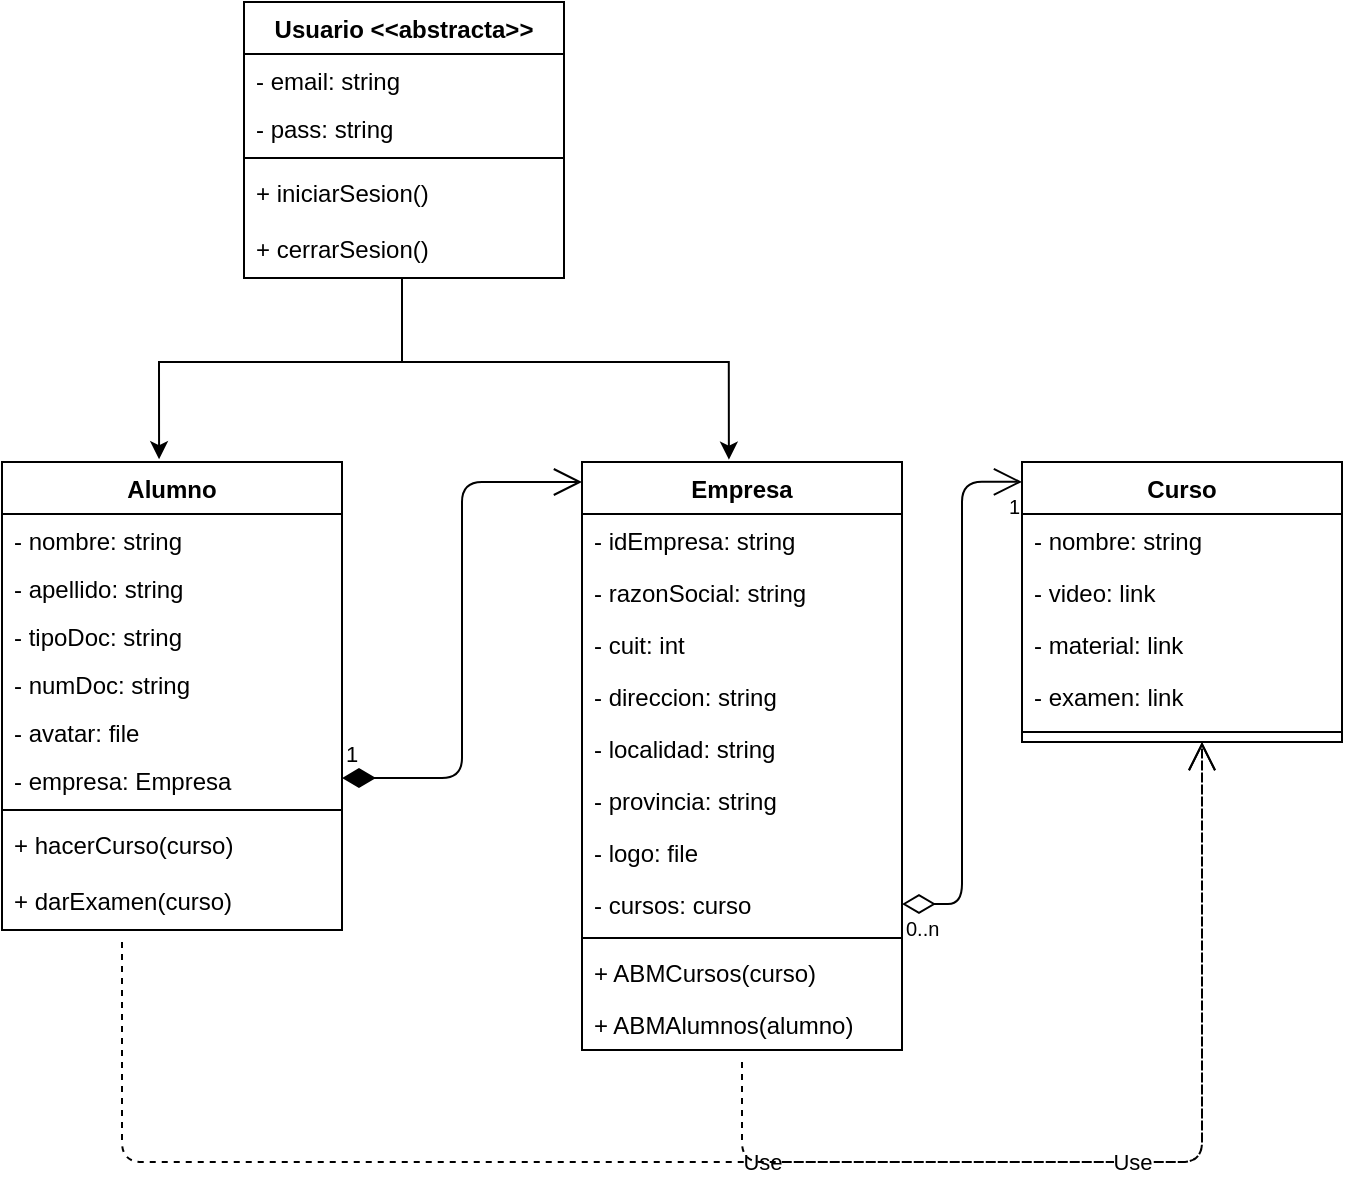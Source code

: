<mxfile version="12.2.7" type="github" pages="1">
  <diagram id="ks2A7EucgP2BNm0lF7E0" name="Page-1">
    <mxGraphModel dx="1422" dy="794" grid="1" gridSize="10" guides="1" tooltips="1" connect="1" arrows="1" fold="1" page="1" pageScale="1" pageWidth="827" pageHeight="1169" math="0" shadow="0">
      <root>
        <mxCell id="0"/>
        <mxCell id="1" parent="0"/>
        <mxCell id="uocUyu8FgRilAEcmeCP6-1" value="Usuario &lt;&lt;abstracta&gt;&gt;" style="swimlane;fontStyle=1;align=center;verticalAlign=top;childLayout=stackLayout;horizontal=1;startSize=26;horizontalStack=0;resizeParent=1;resizeParentMax=0;resizeLast=0;collapsible=1;marginBottom=0;" parent="1" vertex="1">
          <mxGeometry x="201" y="40" width="160" height="138" as="geometry"/>
        </mxCell>
        <mxCell id="uocUyu8FgRilAEcmeCP6-2" value="- email: string" style="text;strokeColor=none;fillColor=none;align=left;verticalAlign=top;spacingLeft=4;spacingRight=4;overflow=hidden;rotatable=0;points=[[0,0.5],[1,0.5]];portConstraint=eastwest;" parent="uocUyu8FgRilAEcmeCP6-1" vertex="1">
          <mxGeometry y="26" width="160" height="24" as="geometry"/>
        </mxCell>
        <mxCell id="uocUyu8FgRilAEcmeCP6-24" value="- pass: string" style="text;strokeColor=none;fillColor=none;align=left;verticalAlign=top;spacingLeft=4;spacingRight=4;overflow=hidden;rotatable=0;points=[[0,0.5],[1,0.5]];portConstraint=eastwest;" parent="uocUyu8FgRilAEcmeCP6-1" vertex="1">
          <mxGeometry y="50" width="160" height="24" as="geometry"/>
        </mxCell>
        <mxCell id="uocUyu8FgRilAEcmeCP6-3" value="" style="line;strokeWidth=1;fillColor=none;align=left;verticalAlign=middle;spacingTop=-1;spacingLeft=3;spacingRight=3;rotatable=0;labelPosition=right;points=[];portConstraint=eastwest;" parent="uocUyu8FgRilAEcmeCP6-1" vertex="1">
          <mxGeometry y="74" width="160" height="8" as="geometry"/>
        </mxCell>
        <mxCell id="uocUyu8FgRilAEcmeCP6-4" value="+ iniciarSesion()" style="text;strokeColor=none;fillColor=none;align=left;verticalAlign=top;spacingLeft=4;spacingRight=4;overflow=hidden;rotatable=0;points=[[0,0.5],[1,0.5]];portConstraint=eastwest;" parent="uocUyu8FgRilAEcmeCP6-1" vertex="1">
          <mxGeometry y="82" width="160" height="28" as="geometry"/>
        </mxCell>
        <mxCell id="uocUyu8FgRilAEcmeCP6-120" value="+ cerrarSesion()" style="text;strokeColor=none;fillColor=none;align=left;verticalAlign=top;spacingLeft=4;spacingRight=4;overflow=hidden;rotatable=0;points=[[0,0.5],[1,0.5]];portConstraint=eastwest;" parent="uocUyu8FgRilAEcmeCP6-1" vertex="1">
          <mxGeometry y="110" width="160" height="28" as="geometry"/>
        </mxCell>
        <mxCell id="uocUyu8FgRilAEcmeCP6-27" value="Alumno" style="swimlane;fontStyle=1;align=center;verticalAlign=top;childLayout=stackLayout;horizontal=1;startSize=26;horizontalStack=0;resizeParent=1;resizeParentMax=0;resizeLast=0;collapsible=1;marginBottom=0;" parent="1" vertex="1">
          <mxGeometry x="80" y="270" width="170" height="234" as="geometry"/>
        </mxCell>
        <mxCell id="uocUyu8FgRilAEcmeCP6-28" value="- nombre: string" style="text;strokeColor=none;fillColor=none;align=left;verticalAlign=top;spacingLeft=4;spacingRight=4;overflow=hidden;rotatable=0;points=[[0,0.5],[1,0.5]];portConstraint=eastwest;" parent="uocUyu8FgRilAEcmeCP6-27" vertex="1">
          <mxGeometry y="26" width="170" height="24" as="geometry"/>
        </mxCell>
        <mxCell id="uocUyu8FgRilAEcmeCP6-29" value="- apellido: string" style="text;strokeColor=none;fillColor=none;align=left;verticalAlign=top;spacingLeft=4;spacingRight=4;overflow=hidden;rotatable=0;points=[[0,0.5],[1,0.5]];portConstraint=eastwest;" parent="uocUyu8FgRilAEcmeCP6-27" vertex="1">
          <mxGeometry y="50" width="170" height="24" as="geometry"/>
        </mxCell>
        <mxCell id="uocUyu8FgRilAEcmeCP6-33" value="- tipoDoc: string" style="text;strokeColor=none;fillColor=none;align=left;verticalAlign=top;spacingLeft=4;spacingRight=4;overflow=hidden;rotatable=0;points=[[0,0.5],[1,0.5]];portConstraint=eastwest;" parent="uocUyu8FgRilAEcmeCP6-27" vertex="1">
          <mxGeometry y="74" width="170" height="24" as="geometry"/>
        </mxCell>
        <mxCell id="uocUyu8FgRilAEcmeCP6-35" value="- numDoc: string" style="text;strokeColor=none;fillColor=none;align=left;verticalAlign=top;spacingLeft=4;spacingRight=4;overflow=hidden;rotatable=0;points=[[0,0.5],[1,0.5]];portConstraint=eastwest;" parent="uocUyu8FgRilAEcmeCP6-27" vertex="1">
          <mxGeometry y="98" width="170" height="24" as="geometry"/>
        </mxCell>
        <mxCell id="uocUyu8FgRilAEcmeCP6-36" value="- avatar: file" style="text;strokeColor=none;fillColor=none;align=left;verticalAlign=top;spacingLeft=4;spacingRight=4;overflow=hidden;rotatable=0;points=[[0,0.5],[1,0.5]];portConstraint=eastwest;" parent="uocUyu8FgRilAEcmeCP6-27" vertex="1">
          <mxGeometry y="122" width="170" height="24" as="geometry"/>
        </mxCell>
        <mxCell id="uocUyu8FgRilAEcmeCP6-83" value="- empresa: Empresa" style="text;strokeColor=none;fillColor=none;align=left;verticalAlign=top;spacingLeft=4;spacingRight=4;overflow=hidden;rotatable=0;points=[[0,0.5],[1,0.5]];portConstraint=eastwest;" parent="uocUyu8FgRilAEcmeCP6-27" vertex="1">
          <mxGeometry y="146" width="170" height="24" as="geometry"/>
        </mxCell>
        <mxCell id="uocUyu8FgRilAEcmeCP6-30" value="" style="line;strokeWidth=1;fillColor=none;align=left;verticalAlign=middle;spacingTop=-1;spacingLeft=3;spacingRight=3;rotatable=0;labelPosition=right;points=[];portConstraint=eastwest;" parent="uocUyu8FgRilAEcmeCP6-27" vertex="1">
          <mxGeometry y="170" width="170" height="8" as="geometry"/>
        </mxCell>
        <mxCell id="uocUyu8FgRilAEcmeCP6-31" value="+ hacerCurso(curso)" style="text;strokeColor=none;fillColor=none;align=left;verticalAlign=top;spacingLeft=4;spacingRight=4;overflow=hidden;rotatable=0;points=[[0,0.5],[1,0.5]];portConstraint=eastwest;" parent="uocUyu8FgRilAEcmeCP6-27" vertex="1">
          <mxGeometry y="178" width="170" height="28" as="geometry"/>
        </mxCell>
        <mxCell id="uocUyu8FgRilAEcmeCP6-32" value="+ darExamen(curso)" style="text;strokeColor=none;fillColor=none;align=left;verticalAlign=top;spacingLeft=4;spacingRight=4;overflow=hidden;rotatable=0;points=[[0,0.5],[1,0.5]];portConstraint=eastwest;" parent="uocUyu8FgRilAEcmeCP6-27" vertex="1">
          <mxGeometry y="206" width="170" height="28" as="geometry"/>
        </mxCell>
        <mxCell id="uocUyu8FgRilAEcmeCP6-49" value="Empresa" style="swimlane;fontStyle=1;align=center;verticalAlign=top;childLayout=stackLayout;horizontal=1;startSize=26;horizontalStack=0;resizeParent=1;resizeParentMax=0;resizeLast=0;collapsible=1;marginBottom=0;" parent="1" vertex="1">
          <mxGeometry x="370" y="270" width="160" height="294" as="geometry"/>
        </mxCell>
        <mxCell id="uocUyu8FgRilAEcmeCP6-114" value="- idEmpresa: string" style="text;strokeColor=none;fillColor=none;align=left;verticalAlign=top;spacingLeft=4;spacingRight=4;overflow=hidden;rotatable=0;points=[[0,0.5],[1,0.5]];portConstraint=eastwest;" parent="uocUyu8FgRilAEcmeCP6-49" vertex="1">
          <mxGeometry y="26" width="160" height="26" as="geometry"/>
        </mxCell>
        <mxCell id="uocUyu8FgRilAEcmeCP6-50" value="- razonSocial: string" style="text;strokeColor=none;fillColor=none;align=left;verticalAlign=top;spacingLeft=4;spacingRight=4;overflow=hidden;rotatable=0;points=[[0,0.5],[1,0.5]];portConstraint=eastwest;" parent="uocUyu8FgRilAEcmeCP6-49" vertex="1">
          <mxGeometry y="52" width="160" height="26" as="geometry"/>
        </mxCell>
        <mxCell id="uocUyu8FgRilAEcmeCP6-53" value="- cuit: int" style="text;strokeColor=none;fillColor=none;align=left;verticalAlign=top;spacingLeft=4;spacingRight=4;overflow=hidden;rotatable=0;points=[[0,0.5],[1,0.5]];portConstraint=eastwest;" parent="uocUyu8FgRilAEcmeCP6-49" vertex="1">
          <mxGeometry y="78" width="160" height="26" as="geometry"/>
        </mxCell>
        <mxCell id="uocUyu8FgRilAEcmeCP6-54" value="- direccion: string" style="text;strokeColor=none;fillColor=none;align=left;verticalAlign=top;spacingLeft=4;spacingRight=4;overflow=hidden;rotatable=0;points=[[0,0.5],[1,0.5]];portConstraint=eastwest;" parent="uocUyu8FgRilAEcmeCP6-49" vertex="1">
          <mxGeometry y="104" width="160" height="26" as="geometry"/>
        </mxCell>
        <mxCell id="uocUyu8FgRilAEcmeCP6-55" value="- localidad: string" style="text;strokeColor=none;fillColor=none;align=left;verticalAlign=top;spacingLeft=4;spacingRight=4;overflow=hidden;rotatable=0;points=[[0,0.5],[1,0.5]];portConstraint=eastwest;" parent="uocUyu8FgRilAEcmeCP6-49" vertex="1">
          <mxGeometry y="130" width="160" height="26" as="geometry"/>
        </mxCell>
        <mxCell id="uocUyu8FgRilAEcmeCP6-56" value="- provincia: string" style="text;strokeColor=none;fillColor=none;align=left;verticalAlign=top;spacingLeft=4;spacingRight=4;overflow=hidden;rotatable=0;points=[[0,0.5],[1,0.5]];portConstraint=eastwest;" parent="uocUyu8FgRilAEcmeCP6-49" vertex="1">
          <mxGeometry y="156" width="160" height="26" as="geometry"/>
        </mxCell>
        <mxCell id="uocUyu8FgRilAEcmeCP6-61" value="- logo: file" style="text;strokeColor=none;fillColor=none;align=left;verticalAlign=top;spacingLeft=4;spacingRight=4;overflow=hidden;rotatable=0;points=[[0,0.5],[1,0.5]];portConstraint=eastwest;" parent="uocUyu8FgRilAEcmeCP6-49" vertex="1">
          <mxGeometry y="182" width="160" height="26" as="geometry"/>
        </mxCell>
        <mxCell id="uocUyu8FgRilAEcmeCP6-121" value="- cursos: curso" style="text;strokeColor=none;fillColor=none;align=left;verticalAlign=top;spacingLeft=4;spacingRight=4;overflow=hidden;rotatable=0;points=[[0,0.5],[1,0.5]];portConstraint=eastwest;" parent="uocUyu8FgRilAEcmeCP6-49" vertex="1">
          <mxGeometry y="208" width="160" height="26" as="geometry"/>
        </mxCell>
        <mxCell id="uocUyu8FgRilAEcmeCP6-51" value="" style="line;strokeWidth=1;fillColor=none;align=left;verticalAlign=middle;spacingTop=-1;spacingLeft=3;spacingRight=3;rotatable=0;labelPosition=right;points=[];portConstraint=eastwest;" parent="uocUyu8FgRilAEcmeCP6-49" vertex="1">
          <mxGeometry y="234" width="160" height="8" as="geometry"/>
        </mxCell>
        <mxCell id="uocUyu8FgRilAEcmeCP6-52" value="+ ABMCursos(curso)" style="text;strokeColor=none;fillColor=none;align=left;verticalAlign=top;spacingLeft=4;spacingRight=4;overflow=hidden;rotatable=0;points=[[0,0.5],[1,0.5]];portConstraint=eastwest;" parent="uocUyu8FgRilAEcmeCP6-49" vertex="1">
          <mxGeometry y="242" width="160" height="26" as="geometry"/>
        </mxCell>
        <mxCell id="uocUyu8FgRilAEcmeCP6-129" value="+ ABMAlumnos(alumno)" style="text;strokeColor=none;fillColor=none;align=left;verticalAlign=top;spacingLeft=4;spacingRight=4;overflow=hidden;rotatable=0;points=[[0,0.5],[1,0.5]];portConstraint=eastwest;" parent="uocUyu8FgRilAEcmeCP6-49" vertex="1">
          <mxGeometry y="268" width="160" height="26" as="geometry"/>
        </mxCell>
        <mxCell id="uocUyu8FgRilAEcmeCP6-91" value="1" style="endArrow=open;html=1;endSize=12;startArrow=diamondThin;startSize=14;startFill=1;edgeStyle=orthogonalEdgeStyle;align=left;verticalAlign=bottom;" parent="1" source="uocUyu8FgRilAEcmeCP6-83" target="uocUyu8FgRilAEcmeCP6-49" edge="1">
          <mxGeometry x="-1" y="3" relative="1" as="geometry">
            <mxPoint x="230" y="600" as="sourcePoint"/>
            <mxPoint x="320" y="490" as="targetPoint"/>
            <Array as="points">
              <mxPoint x="310" y="428"/>
              <mxPoint x="310" y="280"/>
            </Array>
          </mxGeometry>
        </mxCell>
        <mxCell id="uocUyu8FgRilAEcmeCP6-104" value="" style="edgeStyle=orthogonalEdgeStyle;rounded=0;orthogonalLoop=1;jettySize=auto;html=1;entryX=0.459;entryY=-0.004;entryDx=0;entryDy=0;entryPerimeter=0;" parent="1" source="uocUyu8FgRilAEcmeCP6-1" target="uocUyu8FgRilAEcmeCP6-49" edge="1">
          <mxGeometry relative="1" as="geometry">
            <mxPoint x="320" y="258" as="targetPoint"/>
            <Array as="points">
              <mxPoint x="280" y="220"/>
              <mxPoint x="444" y="220"/>
            </Array>
          </mxGeometry>
        </mxCell>
        <mxCell id="uocUyu8FgRilAEcmeCP6-105" value="Curso" style="swimlane;fontStyle=1;align=center;verticalAlign=top;childLayout=stackLayout;horizontal=1;startSize=26;horizontalStack=0;resizeParent=1;resizeParentMax=0;resizeLast=0;collapsible=1;marginBottom=0;" parent="1" vertex="1">
          <mxGeometry x="590" y="270" width="160" height="140" as="geometry"/>
        </mxCell>
        <mxCell id="uocUyu8FgRilAEcmeCP6-106" value="- nombre: string" style="text;strokeColor=none;fillColor=none;align=left;verticalAlign=top;spacingLeft=4;spacingRight=4;overflow=hidden;rotatable=0;points=[[0,0.5],[1,0.5]];portConstraint=eastwest;" parent="uocUyu8FgRilAEcmeCP6-105" vertex="1">
          <mxGeometry y="26" width="160" height="26" as="geometry"/>
        </mxCell>
        <mxCell id="uocUyu8FgRilAEcmeCP6-116" value="- video: link" style="text;strokeColor=none;fillColor=none;align=left;verticalAlign=top;spacingLeft=4;spacingRight=4;overflow=hidden;rotatable=0;points=[[0,0.5],[1,0.5]];portConstraint=eastwest;" parent="uocUyu8FgRilAEcmeCP6-105" vertex="1">
          <mxGeometry y="52" width="160" height="26" as="geometry"/>
        </mxCell>
        <mxCell id="uocUyu8FgRilAEcmeCP6-117" value="- material: link" style="text;strokeColor=none;fillColor=none;align=left;verticalAlign=top;spacingLeft=4;spacingRight=4;overflow=hidden;rotatable=0;points=[[0,0.5],[1,0.5]];portConstraint=eastwest;" parent="uocUyu8FgRilAEcmeCP6-105" vertex="1">
          <mxGeometry y="78" width="160" height="26" as="geometry"/>
        </mxCell>
        <mxCell id="uocUyu8FgRilAEcmeCP6-118" value="- examen: link" style="text;strokeColor=none;fillColor=none;align=left;verticalAlign=top;spacingLeft=4;spacingRight=4;overflow=hidden;rotatable=0;points=[[0,0.5],[1,0.5]];portConstraint=eastwest;" parent="uocUyu8FgRilAEcmeCP6-105" vertex="1">
          <mxGeometry y="104" width="160" height="26" as="geometry"/>
        </mxCell>
        <mxCell id="uocUyu8FgRilAEcmeCP6-112" value="" style="line;strokeWidth=1;fillColor=none;align=left;verticalAlign=middle;spacingTop=-1;spacingLeft=3;spacingRight=3;rotatable=0;labelPosition=right;points=[];portConstraint=eastwest;" parent="uocUyu8FgRilAEcmeCP6-105" vertex="1">
          <mxGeometry y="130" width="160" height="10" as="geometry"/>
        </mxCell>
        <mxCell id="uocUyu8FgRilAEcmeCP6-115" value="" style="edgeStyle=orthogonalEdgeStyle;rounded=0;orthogonalLoop=1;jettySize=auto;html=1;entryX=0.462;entryY=-0.006;entryDx=0;entryDy=0;entryPerimeter=0;" parent="1" source="uocUyu8FgRilAEcmeCP6-1" target="uocUyu8FgRilAEcmeCP6-27" edge="1">
          <mxGeometry relative="1" as="geometry">
            <mxPoint x="320" y="258" as="targetPoint"/>
            <Array as="points">
              <mxPoint x="280" y="220"/>
              <mxPoint x="159" y="220"/>
            </Array>
          </mxGeometry>
        </mxCell>
        <mxCell id="uocUyu8FgRilAEcmeCP6-123" value="" style="endArrow=open;html=1;endSize=12;startArrow=diamondThin;startSize=14;startFill=0;edgeStyle=orthogonalEdgeStyle;entryX=0;entryY=0.071;entryDx=0;entryDy=0;entryPerimeter=0;" parent="1" source="uocUyu8FgRilAEcmeCP6-121" target="uocUyu8FgRilAEcmeCP6-105" edge="1">
          <mxGeometry relative="1" as="geometry">
            <mxPoint x="530" y="491" as="sourcePoint"/>
            <mxPoint x="570" y="280" as="targetPoint"/>
            <Array as="points">
              <mxPoint x="560" y="491"/>
              <mxPoint x="560" y="280"/>
            </Array>
          </mxGeometry>
        </mxCell>
        <mxCell id="uocUyu8FgRilAEcmeCP6-124" value="0..n" style="resizable=0;html=1;align=left;verticalAlign=top;labelBackgroundColor=#ffffff;fontSize=10;" parent="uocUyu8FgRilAEcmeCP6-123" connectable="0" vertex="1">
          <mxGeometry x="-1" relative="1" as="geometry"/>
        </mxCell>
        <mxCell id="uocUyu8FgRilAEcmeCP6-125" value="1" style="resizable=0;html=1;align=right;verticalAlign=top;labelBackgroundColor=#ffffff;fontSize=10;" parent="uocUyu8FgRilAEcmeCP6-123" connectable="0" vertex="1">
          <mxGeometry x="1" relative="1" as="geometry"/>
        </mxCell>
        <mxCell id="uocUyu8FgRilAEcmeCP6-126" value="Use" style="endArrow=open;endSize=12;dashed=1;html=1;" parent="1" edge="1">
          <mxGeometry width="160" relative="1" as="geometry">
            <mxPoint x="140" y="510" as="sourcePoint"/>
            <mxPoint x="680" y="410" as="targetPoint"/>
            <Array as="points">
              <mxPoint x="140" y="620"/>
              <mxPoint x="680" y="620"/>
            </Array>
          </mxGeometry>
        </mxCell>
        <mxCell id="uocUyu8FgRilAEcmeCP6-128" value="Use" style="endArrow=open;endSize=12;dashed=1;html=1;" parent="1" edge="1">
          <mxGeometry width="160" relative="1" as="geometry">
            <mxPoint x="450" y="570" as="sourcePoint"/>
            <mxPoint x="680" y="410" as="targetPoint"/>
            <Array as="points">
              <mxPoint x="450" y="620"/>
              <mxPoint x="680" y="620"/>
            </Array>
          </mxGeometry>
        </mxCell>
      </root>
    </mxGraphModel>
  </diagram>
</mxfile>
